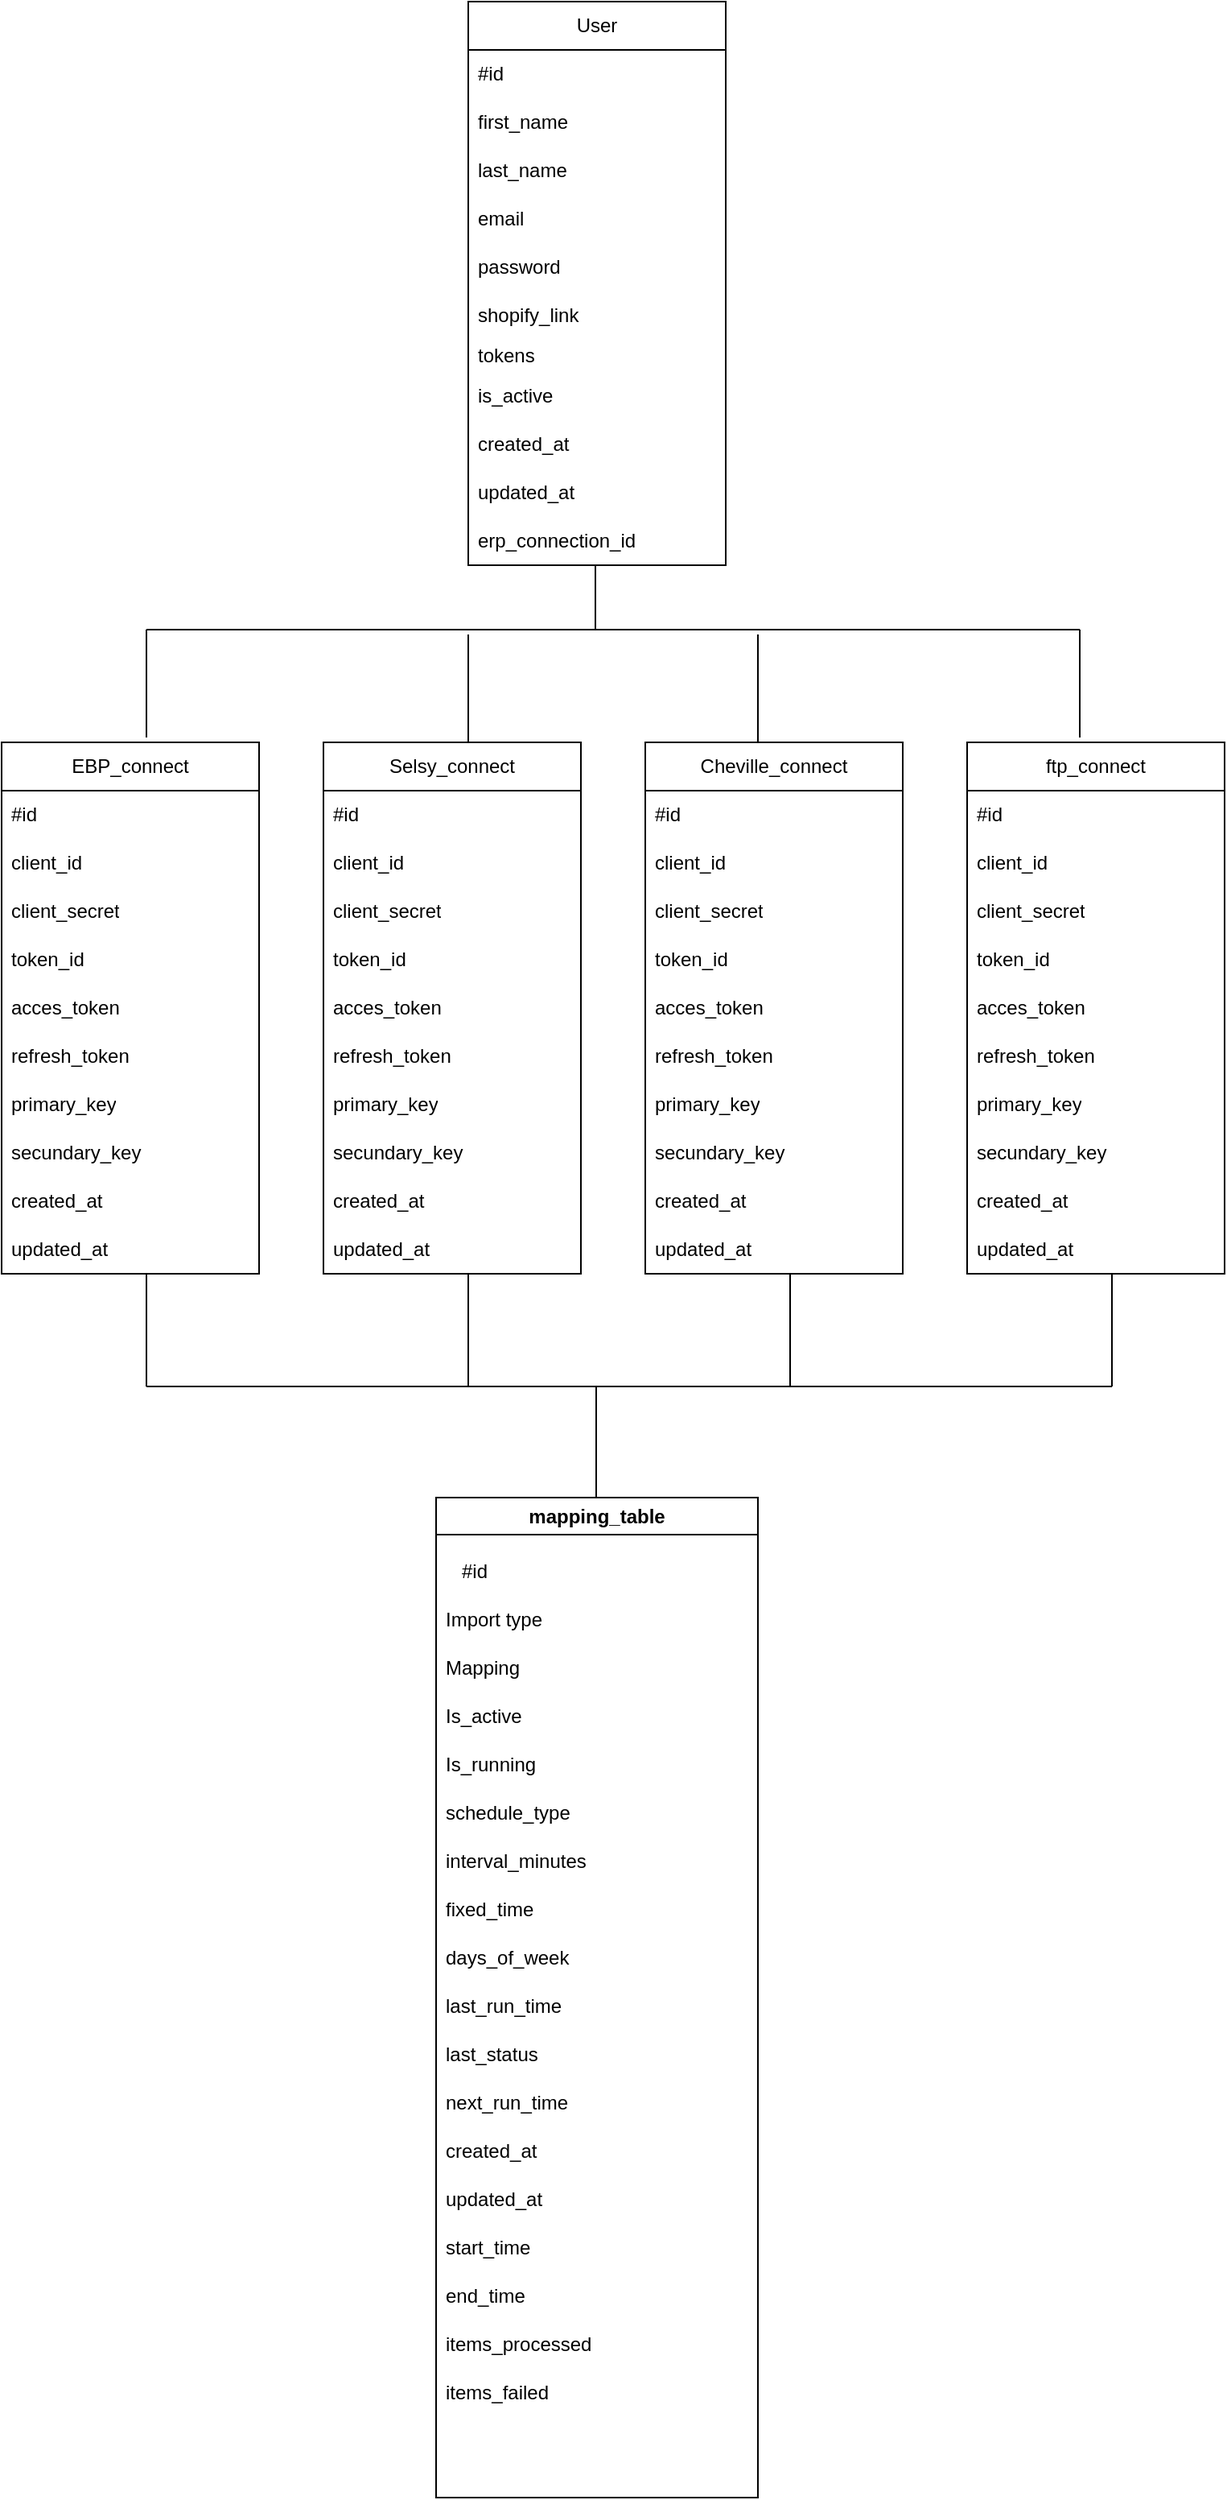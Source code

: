 <mxfile version="26.2.14">
  <diagram name="Page-1" id="ss1lOw1y7mW3iMA87c5c">
    <mxGraphModel dx="2037" dy="1111" grid="1" gridSize="10" guides="1" tooltips="1" connect="1" arrows="1" fold="1" page="1" pageScale="1" pageWidth="827" pageHeight="1169" math="0" shadow="0">
      <root>
        <mxCell id="0" />
        <mxCell id="1" parent="0" />
        <mxCell id="_ecC7StenHKU9aAwOEfm-1" value="User" style="swimlane;fontStyle=0;childLayout=stackLayout;horizontal=1;startSize=30;horizontalStack=0;resizeParent=1;resizeParentMax=0;resizeLast=0;collapsible=1;marginBottom=0;whiteSpace=wrap;html=1;" parent="1" vertex="1">
          <mxGeometry x="320" y="40" width="160" height="350" as="geometry" />
        </mxCell>
        <mxCell id="_ecC7StenHKU9aAwOEfm-2" value="#id" style="text;strokeColor=none;fillColor=none;align=left;verticalAlign=middle;spacingLeft=4;spacingRight=4;overflow=hidden;points=[[0,0.5],[1,0.5]];portConstraint=eastwest;rotatable=0;whiteSpace=wrap;html=1;" parent="_ecC7StenHKU9aAwOEfm-1" vertex="1">
          <mxGeometry y="30" width="160" height="30" as="geometry" />
        </mxCell>
        <mxCell id="_ecC7StenHKU9aAwOEfm-3" value="first_name" style="text;strokeColor=none;fillColor=none;align=left;verticalAlign=middle;spacingLeft=4;spacingRight=4;overflow=hidden;points=[[0,0.5],[1,0.5]];portConstraint=eastwest;rotatable=0;whiteSpace=wrap;html=1;" parent="_ecC7StenHKU9aAwOEfm-1" vertex="1">
          <mxGeometry y="60" width="160" height="30" as="geometry" />
        </mxCell>
        <mxCell id="_ecC7StenHKU9aAwOEfm-4" value="last_name" style="text;strokeColor=none;fillColor=none;align=left;verticalAlign=middle;spacingLeft=4;spacingRight=4;overflow=hidden;points=[[0,0.5],[1,0.5]];portConstraint=eastwest;rotatable=0;whiteSpace=wrap;html=1;" parent="_ecC7StenHKU9aAwOEfm-1" vertex="1">
          <mxGeometry y="90" width="160" height="30" as="geometry" />
        </mxCell>
        <mxCell id="_ecC7StenHKU9aAwOEfm-6" value="email" style="text;strokeColor=none;fillColor=none;align=left;verticalAlign=middle;spacingLeft=4;spacingRight=4;overflow=hidden;points=[[0,0.5],[1,0.5]];portConstraint=eastwest;rotatable=0;whiteSpace=wrap;html=1;" parent="_ecC7StenHKU9aAwOEfm-1" vertex="1">
          <mxGeometry y="120" width="160" height="30" as="geometry" />
        </mxCell>
        <mxCell id="_ecC7StenHKU9aAwOEfm-8" value="password" style="text;strokeColor=none;fillColor=none;align=left;verticalAlign=middle;spacingLeft=4;spacingRight=4;overflow=hidden;points=[[0,0.5],[1,0.5]];portConstraint=eastwest;rotatable=0;whiteSpace=wrap;html=1;" parent="_ecC7StenHKU9aAwOEfm-1" vertex="1">
          <mxGeometry y="150" width="160" height="30" as="geometry" />
        </mxCell>
        <mxCell id="_ecC7StenHKU9aAwOEfm-7" value="shopify_link" style="text;strokeColor=none;fillColor=none;align=left;verticalAlign=middle;spacingLeft=4;spacingRight=4;overflow=hidden;points=[[0,0.5],[1,0.5]];portConstraint=eastwest;rotatable=0;whiteSpace=wrap;html=1;" parent="_ecC7StenHKU9aAwOEfm-1" vertex="1">
          <mxGeometry y="180" width="160" height="30" as="geometry" />
        </mxCell>
        <mxCell id="_ecC7StenHKU9aAwOEfm-9" value="tokens" style="text;strokeColor=none;fillColor=none;align=left;verticalAlign=middle;spacingLeft=4;spacingRight=4;overflow=hidden;points=[[0,0.5],[1,0.5]];portConstraint=eastwest;rotatable=0;whiteSpace=wrap;html=1;" parent="_ecC7StenHKU9aAwOEfm-1" vertex="1">
          <mxGeometry y="210" width="160" height="20" as="geometry" />
        </mxCell>
        <mxCell id="_ecC7StenHKU9aAwOEfm-10" value="is_active" style="text;strokeColor=none;fillColor=none;align=left;verticalAlign=middle;spacingLeft=4;spacingRight=4;overflow=hidden;points=[[0,0.5],[1,0.5]];portConstraint=eastwest;rotatable=0;whiteSpace=wrap;html=1;" parent="_ecC7StenHKU9aAwOEfm-1" vertex="1">
          <mxGeometry y="230" width="160" height="30" as="geometry" />
        </mxCell>
        <mxCell id="_ecC7StenHKU9aAwOEfm-11" value="created_at" style="text;strokeColor=none;fillColor=none;align=left;verticalAlign=middle;spacingLeft=4;spacingRight=4;overflow=hidden;points=[[0,0.5],[1,0.5]];portConstraint=eastwest;rotatable=0;whiteSpace=wrap;html=1;" parent="_ecC7StenHKU9aAwOEfm-1" vertex="1">
          <mxGeometry y="260" width="160" height="30" as="geometry" />
        </mxCell>
        <mxCell id="_ecC7StenHKU9aAwOEfm-5" value="updated_at" style="text;strokeColor=none;fillColor=none;align=left;verticalAlign=middle;spacingLeft=4;spacingRight=4;overflow=hidden;points=[[0,0.5],[1,0.5]];portConstraint=eastwest;rotatable=0;whiteSpace=wrap;html=1;" parent="_ecC7StenHKU9aAwOEfm-1" vertex="1">
          <mxGeometry y="290" width="160" height="30" as="geometry" />
        </mxCell>
        <mxCell id="_ecC7StenHKU9aAwOEfm-20" value="erp_connection_id" style="text;strokeColor=none;fillColor=none;align=left;verticalAlign=middle;spacingLeft=4;spacingRight=4;overflow=hidden;points=[[0,0.5],[1,0.5]];portConstraint=eastwest;rotatable=0;whiteSpace=wrap;html=1;" parent="_ecC7StenHKU9aAwOEfm-1" vertex="1">
          <mxGeometry y="320" width="160" height="30" as="geometry" />
        </mxCell>
        <mxCell id="_ecC7StenHKU9aAwOEfm-12" value="" style="endArrow=none;html=1;rounded=0;" parent="1" edge="1">
          <mxGeometry width="50" height="50" relative="1" as="geometry">
            <mxPoint x="399" y="430" as="sourcePoint" />
            <mxPoint x="399" y="390" as="targetPoint" />
          </mxGeometry>
        </mxCell>
        <mxCell id="_ecC7StenHKU9aAwOEfm-13" value="" style="endArrow=none;html=1;rounded=0;" parent="1" edge="1">
          <mxGeometry width="50" height="50" relative="1" as="geometry">
            <mxPoint x="120" y="430" as="sourcePoint" />
            <mxPoint x="700" y="430" as="targetPoint" />
          </mxGeometry>
        </mxCell>
        <mxCell id="_ecC7StenHKU9aAwOEfm-15" value="" style="endArrow=none;html=1;rounded=0;entryX=0.488;entryY=1.1;entryDx=0;entryDy=0;entryPerimeter=0;" parent="1" edge="1">
          <mxGeometry width="50" height="50" relative="1" as="geometry">
            <mxPoint x="120" y="497" as="sourcePoint" />
            <mxPoint x="120" y="430" as="targetPoint" />
          </mxGeometry>
        </mxCell>
        <mxCell id="_ecC7StenHKU9aAwOEfm-16" value="" style="endArrow=none;html=1;rounded=0;entryX=0.488;entryY=1.1;entryDx=0;entryDy=0;entryPerimeter=0;" parent="1" edge="1">
          <mxGeometry width="50" height="50" relative="1" as="geometry">
            <mxPoint x="320" y="500" as="sourcePoint" />
            <mxPoint x="320" y="433" as="targetPoint" />
          </mxGeometry>
        </mxCell>
        <mxCell id="_ecC7StenHKU9aAwOEfm-17" value="" style="endArrow=none;html=1;rounded=0;entryX=0.488;entryY=1.1;entryDx=0;entryDy=0;entryPerimeter=0;" parent="1" edge="1">
          <mxGeometry width="50" height="50" relative="1" as="geometry">
            <mxPoint x="500" y="500" as="sourcePoint" />
            <mxPoint x="500" y="433" as="targetPoint" />
          </mxGeometry>
        </mxCell>
        <mxCell id="_ecC7StenHKU9aAwOEfm-18" value="" style="endArrow=none;html=1;rounded=0;entryX=0.488;entryY=1.1;entryDx=0;entryDy=0;entryPerimeter=0;" parent="1" edge="1">
          <mxGeometry width="50" height="50" relative="1" as="geometry">
            <mxPoint x="700" y="497" as="sourcePoint" />
            <mxPoint x="700" y="430" as="targetPoint" />
          </mxGeometry>
        </mxCell>
        <mxCell id="_ecC7StenHKU9aAwOEfm-22" value="EBP_connect" style="swimlane;fontStyle=0;childLayout=stackLayout;horizontal=1;startSize=30;horizontalStack=0;resizeParent=1;resizeParentMax=0;resizeLast=0;collapsible=1;marginBottom=0;whiteSpace=wrap;html=1;" parent="1" vertex="1">
          <mxGeometry x="30" y="500" width="160" height="330" as="geometry" />
        </mxCell>
        <mxCell id="_ecC7StenHKU9aAwOEfm-23" value="#id" style="text;strokeColor=none;fillColor=none;align=left;verticalAlign=middle;spacingLeft=4;spacingRight=4;overflow=hidden;points=[[0,0.5],[1,0.5]];portConstraint=eastwest;rotatable=0;whiteSpace=wrap;html=1;" parent="_ecC7StenHKU9aAwOEfm-22" vertex="1">
          <mxGeometry y="30" width="160" height="30" as="geometry" />
        </mxCell>
        <mxCell id="_ecC7StenHKU9aAwOEfm-24" value="client_id" style="text;strokeColor=none;fillColor=none;align=left;verticalAlign=middle;spacingLeft=4;spacingRight=4;overflow=hidden;points=[[0,0.5],[1,0.5]];portConstraint=eastwest;rotatable=0;whiteSpace=wrap;html=1;" parent="_ecC7StenHKU9aAwOEfm-22" vertex="1">
          <mxGeometry y="60" width="160" height="30" as="geometry" />
        </mxCell>
        <mxCell id="_ecC7StenHKU9aAwOEfm-25" value="client_secret" style="text;strokeColor=none;fillColor=none;align=left;verticalAlign=middle;spacingLeft=4;spacingRight=4;overflow=hidden;points=[[0,0.5],[1,0.5]];portConstraint=eastwest;rotatable=0;whiteSpace=wrap;html=1;" parent="_ecC7StenHKU9aAwOEfm-22" vertex="1">
          <mxGeometry y="90" width="160" height="30" as="geometry" />
        </mxCell>
        <mxCell id="_ecC7StenHKU9aAwOEfm-32" value="token_id" style="text;strokeColor=none;fillColor=none;align=left;verticalAlign=middle;spacingLeft=4;spacingRight=4;overflow=hidden;points=[[0,0.5],[1,0.5]];portConstraint=eastwest;rotatable=0;whiteSpace=wrap;html=1;" parent="_ecC7StenHKU9aAwOEfm-22" vertex="1">
          <mxGeometry y="120" width="160" height="30" as="geometry" />
        </mxCell>
        <mxCell id="_ecC7StenHKU9aAwOEfm-33" value="acces_token" style="text;strokeColor=none;fillColor=none;align=left;verticalAlign=middle;spacingLeft=4;spacingRight=4;overflow=hidden;points=[[0,0.5],[1,0.5]];portConstraint=eastwest;rotatable=0;whiteSpace=wrap;html=1;" parent="_ecC7StenHKU9aAwOEfm-22" vertex="1">
          <mxGeometry y="150" width="160" height="30" as="geometry" />
        </mxCell>
        <mxCell id="_ecC7StenHKU9aAwOEfm-34" value="refresh_token" style="text;strokeColor=none;fillColor=none;align=left;verticalAlign=middle;spacingLeft=4;spacingRight=4;overflow=hidden;points=[[0,0.5],[1,0.5]];portConstraint=eastwest;rotatable=0;whiteSpace=wrap;html=1;" parent="_ecC7StenHKU9aAwOEfm-22" vertex="1">
          <mxGeometry y="180" width="160" height="30" as="geometry" />
        </mxCell>
        <mxCell id="_ecC7StenHKU9aAwOEfm-35" value="primary_key" style="text;strokeColor=none;fillColor=none;align=left;verticalAlign=middle;spacingLeft=4;spacingRight=4;overflow=hidden;points=[[0,0.5],[1,0.5]];portConstraint=eastwest;rotatable=0;whiteSpace=wrap;html=1;" parent="_ecC7StenHKU9aAwOEfm-22" vertex="1">
          <mxGeometry y="210" width="160" height="30" as="geometry" />
        </mxCell>
        <mxCell id="_ecC7StenHKU9aAwOEfm-36" value="secundary_key" style="text;strokeColor=none;fillColor=none;align=left;verticalAlign=middle;spacingLeft=4;spacingRight=4;overflow=hidden;points=[[0,0.5],[1,0.5]];portConstraint=eastwest;rotatable=0;whiteSpace=wrap;html=1;" parent="_ecC7StenHKU9aAwOEfm-22" vertex="1">
          <mxGeometry y="240" width="160" height="30" as="geometry" />
        </mxCell>
        <mxCell id="_ecC7StenHKU9aAwOEfm-37" value="created_at" style="text;strokeColor=none;fillColor=none;align=left;verticalAlign=middle;spacingLeft=4;spacingRight=4;overflow=hidden;points=[[0,0.5],[1,0.5]];portConstraint=eastwest;rotatable=0;whiteSpace=wrap;html=1;" parent="_ecC7StenHKU9aAwOEfm-22" vertex="1">
          <mxGeometry y="270" width="160" height="30" as="geometry" />
        </mxCell>
        <mxCell id="_ecC7StenHKU9aAwOEfm-38" value="updated_at" style="text;strokeColor=none;fillColor=none;align=left;verticalAlign=middle;spacingLeft=4;spacingRight=4;overflow=hidden;points=[[0,0.5],[1,0.5]];portConstraint=eastwest;rotatable=0;whiteSpace=wrap;html=1;" parent="_ecC7StenHKU9aAwOEfm-22" vertex="1">
          <mxGeometry y="300" width="160" height="30" as="geometry" />
        </mxCell>
        <mxCell id="_ecC7StenHKU9aAwOEfm-39" value="Selsy_connect" style="swimlane;fontStyle=0;childLayout=stackLayout;horizontal=1;startSize=30;horizontalStack=0;resizeParent=1;resizeParentMax=0;resizeLast=0;collapsible=1;marginBottom=0;whiteSpace=wrap;html=1;" parent="1" vertex="1">
          <mxGeometry x="230" y="500" width="160" height="330" as="geometry" />
        </mxCell>
        <mxCell id="_ecC7StenHKU9aAwOEfm-40" value="#id" style="text;strokeColor=none;fillColor=none;align=left;verticalAlign=middle;spacingLeft=4;spacingRight=4;overflow=hidden;points=[[0,0.5],[1,0.5]];portConstraint=eastwest;rotatable=0;whiteSpace=wrap;html=1;" parent="_ecC7StenHKU9aAwOEfm-39" vertex="1">
          <mxGeometry y="30" width="160" height="30" as="geometry" />
        </mxCell>
        <mxCell id="_ecC7StenHKU9aAwOEfm-41" value="client_id" style="text;strokeColor=none;fillColor=none;align=left;verticalAlign=middle;spacingLeft=4;spacingRight=4;overflow=hidden;points=[[0,0.5],[1,0.5]];portConstraint=eastwest;rotatable=0;whiteSpace=wrap;html=1;" parent="_ecC7StenHKU9aAwOEfm-39" vertex="1">
          <mxGeometry y="60" width="160" height="30" as="geometry" />
        </mxCell>
        <mxCell id="_ecC7StenHKU9aAwOEfm-42" value="client_secret" style="text;strokeColor=none;fillColor=none;align=left;verticalAlign=middle;spacingLeft=4;spacingRight=4;overflow=hidden;points=[[0,0.5],[1,0.5]];portConstraint=eastwest;rotatable=0;whiteSpace=wrap;html=1;" parent="_ecC7StenHKU9aAwOEfm-39" vertex="1">
          <mxGeometry y="90" width="160" height="30" as="geometry" />
        </mxCell>
        <mxCell id="_ecC7StenHKU9aAwOEfm-43" value="token_id" style="text;strokeColor=none;fillColor=none;align=left;verticalAlign=middle;spacingLeft=4;spacingRight=4;overflow=hidden;points=[[0,0.5],[1,0.5]];portConstraint=eastwest;rotatable=0;whiteSpace=wrap;html=1;" parent="_ecC7StenHKU9aAwOEfm-39" vertex="1">
          <mxGeometry y="120" width="160" height="30" as="geometry" />
        </mxCell>
        <mxCell id="_ecC7StenHKU9aAwOEfm-44" value="acces_token" style="text;strokeColor=none;fillColor=none;align=left;verticalAlign=middle;spacingLeft=4;spacingRight=4;overflow=hidden;points=[[0,0.5],[1,0.5]];portConstraint=eastwest;rotatable=0;whiteSpace=wrap;html=1;" parent="_ecC7StenHKU9aAwOEfm-39" vertex="1">
          <mxGeometry y="150" width="160" height="30" as="geometry" />
        </mxCell>
        <mxCell id="_ecC7StenHKU9aAwOEfm-45" value="refresh_token" style="text;strokeColor=none;fillColor=none;align=left;verticalAlign=middle;spacingLeft=4;spacingRight=4;overflow=hidden;points=[[0,0.5],[1,0.5]];portConstraint=eastwest;rotatable=0;whiteSpace=wrap;html=1;" parent="_ecC7StenHKU9aAwOEfm-39" vertex="1">
          <mxGeometry y="180" width="160" height="30" as="geometry" />
        </mxCell>
        <mxCell id="_ecC7StenHKU9aAwOEfm-46" value="primary_key" style="text;strokeColor=none;fillColor=none;align=left;verticalAlign=middle;spacingLeft=4;spacingRight=4;overflow=hidden;points=[[0,0.5],[1,0.5]];portConstraint=eastwest;rotatable=0;whiteSpace=wrap;html=1;" parent="_ecC7StenHKU9aAwOEfm-39" vertex="1">
          <mxGeometry y="210" width="160" height="30" as="geometry" />
        </mxCell>
        <mxCell id="_ecC7StenHKU9aAwOEfm-47" value="secundary_key" style="text;strokeColor=none;fillColor=none;align=left;verticalAlign=middle;spacingLeft=4;spacingRight=4;overflow=hidden;points=[[0,0.5],[1,0.5]];portConstraint=eastwest;rotatable=0;whiteSpace=wrap;html=1;" parent="_ecC7StenHKU9aAwOEfm-39" vertex="1">
          <mxGeometry y="240" width="160" height="30" as="geometry" />
        </mxCell>
        <mxCell id="_ecC7StenHKU9aAwOEfm-48" value="created_at" style="text;strokeColor=none;fillColor=none;align=left;verticalAlign=middle;spacingLeft=4;spacingRight=4;overflow=hidden;points=[[0,0.5],[1,0.5]];portConstraint=eastwest;rotatable=0;whiteSpace=wrap;html=1;" parent="_ecC7StenHKU9aAwOEfm-39" vertex="1">
          <mxGeometry y="270" width="160" height="30" as="geometry" />
        </mxCell>
        <mxCell id="_ecC7StenHKU9aAwOEfm-49" value="updated_at" style="text;strokeColor=none;fillColor=none;align=left;verticalAlign=middle;spacingLeft=4;spacingRight=4;overflow=hidden;points=[[0,0.5],[1,0.5]];portConstraint=eastwest;rotatable=0;whiteSpace=wrap;html=1;" parent="_ecC7StenHKU9aAwOEfm-39" vertex="1">
          <mxGeometry y="300" width="160" height="30" as="geometry" />
        </mxCell>
        <mxCell id="AkHSXn-jd0Le4GDre9Uk-3" value="Cheville_connect" style="swimlane;fontStyle=0;childLayout=stackLayout;horizontal=1;startSize=30;horizontalStack=0;resizeParent=1;resizeParentMax=0;resizeLast=0;collapsible=1;marginBottom=0;whiteSpace=wrap;html=1;" vertex="1" parent="1">
          <mxGeometry x="430" y="500" width="160" height="330" as="geometry" />
        </mxCell>
        <mxCell id="AkHSXn-jd0Le4GDre9Uk-4" value="#id" style="text;strokeColor=none;fillColor=none;align=left;verticalAlign=middle;spacingLeft=4;spacingRight=4;overflow=hidden;points=[[0,0.5],[1,0.5]];portConstraint=eastwest;rotatable=0;whiteSpace=wrap;html=1;" vertex="1" parent="AkHSXn-jd0Le4GDre9Uk-3">
          <mxGeometry y="30" width="160" height="30" as="geometry" />
        </mxCell>
        <mxCell id="AkHSXn-jd0Le4GDre9Uk-5" value="client_id" style="text;strokeColor=none;fillColor=none;align=left;verticalAlign=middle;spacingLeft=4;spacingRight=4;overflow=hidden;points=[[0,0.5],[1,0.5]];portConstraint=eastwest;rotatable=0;whiteSpace=wrap;html=1;" vertex="1" parent="AkHSXn-jd0Le4GDre9Uk-3">
          <mxGeometry y="60" width="160" height="30" as="geometry" />
        </mxCell>
        <mxCell id="AkHSXn-jd0Le4GDre9Uk-6" value="client_secret" style="text;strokeColor=none;fillColor=none;align=left;verticalAlign=middle;spacingLeft=4;spacingRight=4;overflow=hidden;points=[[0,0.5],[1,0.5]];portConstraint=eastwest;rotatable=0;whiteSpace=wrap;html=1;" vertex="1" parent="AkHSXn-jd0Le4GDre9Uk-3">
          <mxGeometry y="90" width="160" height="30" as="geometry" />
        </mxCell>
        <mxCell id="AkHSXn-jd0Le4GDre9Uk-7" value="token_id" style="text;strokeColor=none;fillColor=none;align=left;verticalAlign=middle;spacingLeft=4;spacingRight=4;overflow=hidden;points=[[0,0.5],[1,0.5]];portConstraint=eastwest;rotatable=0;whiteSpace=wrap;html=1;" vertex="1" parent="AkHSXn-jd0Le4GDre9Uk-3">
          <mxGeometry y="120" width="160" height="30" as="geometry" />
        </mxCell>
        <mxCell id="AkHSXn-jd0Le4GDre9Uk-8" value="acces_token" style="text;strokeColor=none;fillColor=none;align=left;verticalAlign=middle;spacingLeft=4;spacingRight=4;overflow=hidden;points=[[0,0.5],[1,0.5]];portConstraint=eastwest;rotatable=0;whiteSpace=wrap;html=1;" vertex="1" parent="AkHSXn-jd0Le4GDre9Uk-3">
          <mxGeometry y="150" width="160" height="30" as="geometry" />
        </mxCell>
        <mxCell id="AkHSXn-jd0Le4GDre9Uk-9" value="refresh_token" style="text;strokeColor=none;fillColor=none;align=left;verticalAlign=middle;spacingLeft=4;spacingRight=4;overflow=hidden;points=[[0,0.5],[1,0.5]];portConstraint=eastwest;rotatable=0;whiteSpace=wrap;html=1;" vertex="1" parent="AkHSXn-jd0Le4GDre9Uk-3">
          <mxGeometry y="180" width="160" height="30" as="geometry" />
        </mxCell>
        <mxCell id="AkHSXn-jd0Le4GDre9Uk-10" value="primary_key" style="text;strokeColor=none;fillColor=none;align=left;verticalAlign=middle;spacingLeft=4;spacingRight=4;overflow=hidden;points=[[0,0.5],[1,0.5]];portConstraint=eastwest;rotatable=0;whiteSpace=wrap;html=1;" vertex="1" parent="AkHSXn-jd0Le4GDre9Uk-3">
          <mxGeometry y="210" width="160" height="30" as="geometry" />
        </mxCell>
        <mxCell id="AkHSXn-jd0Le4GDre9Uk-11" value="secundary_key" style="text;strokeColor=none;fillColor=none;align=left;verticalAlign=middle;spacingLeft=4;spacingRight=4;overflow=hidden;points=[[0,0.5],[1,0.5]];portConstraint=eastwest;rotatable=0;whiteSpace=wrap;html=1;" vertex="1" parent="AkHSXn-jd0Le4GDre9Uk-3">
          <mxGeometry y="240" width="160" height="30" as="geometry" />
        </mxCell>
        <mxCell id="AkHSXn-jd0Le4GDre9Uk-12" value="created_at" style="text;strokeColor=none;fillColor=none;align=left;verticalAlign=middle;spacingLeft=4;spacingRight=4;overflow=hidden;points=[[0,0.5],[1,0.5]];portConstraint=eastwest;rotatable=0;whiteSpace=wrap;html=1;" vertex="1" parent="AkHSXn-jd0Le4GDre9Uk-3">
          <mxGeometry y="270" width="160" height="30" as="geometry" />
        </mxCell>
        <mxCell id="AkHSXn-jd0Le4GDre9Uk-13" value="updated_at" style="text;strokeColor=none;fillColor=none;align=left;verticalAlign=middle;spacingLeft=4;spacingRight=4;overflow=hidden;points=[[0,0.5],[1,0.5]];portConstraint=eastwest;rotatable=0;whiteSpace=wrap;html=1;" vertex="1" parent="AkHSXn-jd0Le4GDre9Uk-3">
          <mxGeometry y="300" width="160" height="30" as="geometry" />
        </mxCell>
        <mxCell id="AkHSXn-jd0Le4GDre9Uk-25" value="ftp_connect" style="swimlane;fontStyle=0;childLayout=stackLayout;horizontal=1;startSize=30;horizontalStack=0;resizeParent=1;resizeParentMax=0;resizeLast=0;collapsible=1;marginBottom=0;whiteSpace=wrap;html=1;" vertex="1" parent="1">
          <mxGeometry x="630" y="500" width="160" height="330" as="geometry" />
        </mxCell>
        <mxCell id="AkHSXn-jd0Le4GDre9Uk-26" value="#id" style="text;strokeColor=none;fillColor=none;align=left;verticalAlign=middle;spacingLeft=4;spacingRight=4;overflow=hidden;points=[[0,0.5],[1,0.5]];portConstraint=eastwest;rotatable=0;whiteSpace=wrap;html=1;" vertex="1" parent="AkHSXn-jd0Le4GDre9Uk-25">
          <mxGeometry y="30" width="160" height="30" as="geometry" />
        </mxCell>
        <mxCell id="AkHSXn-jd0Le4GDre9Uk-27" value="client_id" style="text;strokeColor=none;fillColor=none;align=left;verticalAlign=middle;spacingLeft=4;spacingRight=4;overflow=hidden;points=[[0,0.5],[1,0.5]];portConstraint=eastwest;rotatable=0;whiteSpace=wrap;html=1;" vertex="1" parent="AkHSXn-jd0Le4GDre9Uk-25">
          <mxGeometry y="60" width="160" height="30" as="geometry" />
        </mxCell>
        <mxCell id="AkHSXn-jd0Le4GDre9Uk-28" value="client_secret" style="text;strokeColor=none;fillColor=none;align=left;verticalAlign=middle;spacingLeft=4;spacingRight=4;overflow=hidden;points=[[0,0.5],[1,0.5]];portConstraint=eastwest;rotatable=0;whiteSpace=wrap;html=1;" vertex="1" parent="AkHSXn-jd0Le4GDre9Uk-25">
          <mxGeometry y="90" width="160" height="30" as="geometry" />
        </mxCell>
        <mxCell id="AkHSXn-jd0Le4GDre9Uk-29" value="token_id" style="text;strokeColor=none;fillColor=none;align=left;verticalAlign=middle;spacingLeft=4;spacingRight=4;overflow=hidden;points=[[0,0.5],[1,0.5]];portConstraint=eastwest;rotatable=0;whiteSpace=wrap;html=1;" vertex="1" parent="AkHSXn-jd0Le4GDre9Uk-25">
          <mxGeometry y="120" width="160" height="30" as="geometry" />
        </mxCell>
        <mxCell id="AkHSXn-jd0Le4GDre9Uk-30" value="acces_token" style="text;strokeColor=none;fillColor=none;align=left;verticalAlign=middle;spacingLeft=4;spacingRight=4;overflow=hidden;points=[[0,0.5],[1,0.5]];portConstraint=eastwest;rotatable=0;whiteSpace=wrap;html=1;" vertex="1" parent="AkHSXn-jd0Le4GDre9Uk-25">
          <mxGeometry y="150" width="160" height="30" as="geometry" />
        </mxCell>
        <mxCell id="AkHSXn-jd0Le4GDre9Uk-31" value="refresh_token" style="text;strokeColor=none;fillColor=none;align=left;verticalAlign=middle;spacingLeft=4;spacingRight=4;overflow=hidden;points=[[0,0.5],[1,0.5]];portConstraint=eastwest;rotatable=0;whiteSpace=wrap;html=1;" vertex="1" parent="AkHSXn-jd0Le4GDre9Uk-25">
          <mxGeometry y="180" width="160" height="30" as="geometry" />
        </mxCell>
        <mxCell id="AkHSXn-jd0Le4GDre9Uk-32" value="primary_key" style="text;strokeColor=none;fillColor=none;align=left;verticalAlign=middle;spacingLeft=4;spacingRight=4;overflow=hidden;points=[[0,0.5],[1,0.5]];portConstraint=eastwest;rotatable=0;whiteSpace=wrap;html=1;" vertex="1" parent="AkHSXn-jd0Le4GDre9Uk-25">
          <mxGeometry y="210" width="160" height="30" as="geometry" />
        </mxCell>
        <mxCell id="AkHSXn-jd0Le4GDre9Uk-33" value="secundary_key" style="text;strokeColor=none;fillColor=none;align=left;verticalAlign=middle;spacingLeft=4;spacingRight=4;overflow=hidden;points=[[0,0.5],[1,0.5]];portConstraint=eastwest;rotatable=0;whiteSpace=wrap;html=1;" vertex="1" parent="AkHSXn-jd0Le4GDre9Uk-25">
          <mxGeometry y="240" width="160" height="30" as="geometry" />
        </mxCell>
        <mxCell id="AkHSXn-jd0Le4GDre9Uk-34" value="created_at" style="text;strokeColor=none;fillColor=none;align=left;verticalAlign=middle;spacingLeft=4;spacingRight=4;overflow=hidden;points=[[0,0.5],[1,0.5]];portConstraint=eastwest;rotatable=0;whiteSpace=wrap;html=1;" vertex="1" parent="AkHSXn-jd0Le4GDre9Uk-25">
          <mxGeometry y="270" width="160" height="30" as="geometry" />
        </mxCell>
        <mxCell id="AkHSXn-jd0Le4GDre9Uk-35" value="updated_at" style="text;strokeColor=none;fillColor=none;align=left;verticalAlign=middle;spacingLeft=4;spacingRight=4;overflow=hidden;points=[[0,0.5],[1,0.5]];portConstraint=eastwest;rotatable=0;whiteSpace=wrap;html=1;" vertex="1" parent="AkHSXn-jd0Le4GDre9Uk-25">
          <mxGeometry y="300" width="160" height="30" as="geometry" />
        </mxCell>
        <mxCell id="AkHSXn-jd0Le4GDre9Uk-36" value="" style="endArrow=none;html=1;rounded=0;" edge="1" parent="1">
          <mxGeometry width="50" height="50" relative="1" as="geometry">
            <mxPoint x="120" y="900" as="sourcePoint" />
            <mxPoint x="120" y="830" as="targetPoint" />
          </mxGeometry>
        </mxCell>
        <mxCell id="AkHSXn-jd0Le4GDre9Uk-37" value="" style="endArrow=none;html=1;rounded=0;" edge="1" parent="1">
          <mxGeometry width="50" height="50" relative="1" as="geometry">
            <mxPoint x="320" y="900" as="sourcePoint" />
            <mxPoint x="320" y="830" as="targetPoint" />
          </mxGeometry>
        </mxCell>
        <mxCell id="AkHSXn-jd0Le4GDre9Uk-38" value="" style="endArrow=none;html=1;rounded=0;" edge="1" parent="1">
          <mxGeometry width="50" height="50" relative="1" as="geometry">
            <mxPoint x="520" y="900" as="sourcePoint" />
            <mxPoint x="520" y="830" as="targetPoint" />
          </mxGeometry>
        </mxCell>
        <mxCell id="AkHSXn-jd0Le4GDre9Uk-39" value="" style="endArrow=none;html=1;rounded=0;" edge="1" parent="1">
          <mxGeometry width="50" height="50" relative="1" as="geometry">
            <mxPoint x="720" y="900" as="sourcePoint" />
            <mxPoint x="720" y="830" as="targetPoint" />
          </mxGeometry>
        </mxCell>
        <mxCell id="AkHSXn-jd0Le4GDre9Uk-40" value="" style="endArrow=none;html=1;rounded=0;" edge="1" parent="1">
          <mxGeometry width="50" height="50" relative="1" as="geometry">
            <mxPoint x="720" y="900" as="sourcePoint" />
            <mxPoint x="120" y="900" as="targetPoint" />
          </mxGeometry>
        </mxCell>
        <mxCell id="AkHSXn-jd0Le4GDre9Uk-41" value="" style="endArrow=none;html=1;rounded=0;" edge="1" parent="1">
          <mxGeometry width="50" height="50" relative="1" as="geometry">
            <mxPoint x="399.5" y="970" as="sourcePoint" />
            <mxPoint x="399.5" y="900" as="targetPoint" />
          </mxGeometry>
        </mxCell>
        <mxCell id="AkHSXn-jd0Le4GDre9Uk-42" value="&lt;div&gt;mapping_table&lt;/div&gt;" style="swimlane;whiteSpace=wrap;html=1;" vertex="1" parent="1">
          <mxGeometry x="300" y="969" width="200" height="621" as="geometry" />
        </mxCell>
        <mxCell id="AkHSXn-jd0Le4GDre9Uk-46" value="Import type" style="text;strokeColor=none;fillColor=none;align=left;verticalAlign=middle;spacingLeft=4;spacingRight=4;overflow=hidden;points=[[0,0.5],[1,0.5]];portConstraint=eastwest;rotatable=0;whiteSpace=wrap;html=1;" vertex="1" parent="AkHSXn-jd0Le4GDre9Uk-42">
          <mxGeometry y="61" width="200" height="30" as="geometry" />
        </mxCell>
        <mxCell id="AkHSXn-jd0Le4GDre9Uk-48" value="&lt;div&gt;Mapping&lt;/div&gt;" style="text;strokeColor=none;fillColor=none;align=left;verticalAlign=middle;spacingLeft=4;spacingRight=4;overflow=hidden;points=[[0,0.5],[1,0.5]];portConstraint=eastwest;rotatable=0;whiteSpace=wrap;html=1;" vertex="1" parent="AkHSXn-jd0Le4GDre9Uk-42">
          <mxGeometry y="91" width="200" height="30" as="geometry" />
        </mxCell>
        <mxCell id="AkHSXn-jd0Le4GDre9Uk-49" value="&lt;div&gt;Is_active&lt;/div&gt;" style="text;strokeColor=none;fillColor=none;align=left;verticalAlign=middle;spacingLeft=4;spacingRight=4;overflow=hidden;points=[[0,0.5],[1,0.5]];portConstraint=eastwest;rotatable=0;whiteSpace=wrap;html=1;" vertex="1" parent="AkHSXn-jd0Le4GDre9Uk-42">
          <mxGeometry y="121" width="200" height="30" as="geometry" />
        </mxCell>
        <mxCell id="AkHSXn-jd0Le4GDre9Uk-50" value="&lt;div&gt;Is_running&lt;/div&gt;" style="text;strokeColor=none;fillColor=none;align=left;verticalAlign=middle;spacingLeft=4;spacingRight=4;overflow=hidden;points=[[0,0.5],[1,0.5]];portConstraint=eastwest;rotatable=0;whiteSpace=wrap;html=1;" vertex="1" parent="AkHSXn-jd0Le4GDre9Uk-42">
          <mxGeometry y="151" width="200" height="30" as="geometry" />
        </mxCell>
        <mxCell id="AkHSXn-jd0Le4GDre9Uk-51" value="schedule_type" style="text;strokeColor=none;fillColor=none;align=left;verticalAlign=middle;spacingLeft=4;spacingRight=4;overflow=hidden;points=[[0,0.5],[1,0.5]];portConstraint=eastwest;rotatable=0;whiteSpace=wrap;html=1;" vertex="1" parent="AkHSXn-jd0Le4GDre9Uk-42">
          <mxGeometry y="181" width="200" height="30" as="geometry" />
        </mxCell>
        <mxCell id="AkHSXn-jd0Le4GDre9Uk-52" value="interval_minutes" style="text;strokeColor=none;fillColor=none;align=left;verticalAlign=middle;spacingLeft=4;spacingRight=4;overflow=hidden;points=[[0,0.5],[1,0.5]];portConstraint=eastwest;rotatable=0;whiteSpace=wrap;html=1;" vertex="1" parent="AkHSXn-jd0Le4GDre9Uk-42">
          <mxGeometry y="211" width="200" height="30" as="geometry" />
        </mxCell>
        <mxCell id="AkHSXn-jd0Le4GDre9Uk-53" value="fixed_time" style="text;strokeColor=none;fillColor=none;align=left;verticalAlign=middle;spacingLeft=4;spacingRight=4;overflow=hidden;points=[[0,0.5],[1,0.5]];portConstraint=eastwest;rotatable=0;whiteSpace=wrap;html=1;" vertex="1" parent="AkHSXn-jd0Le4GDre9Uk-42">
          <mxGeometry y="241" width="200" height="30" as="geometry" />
        </mxCell>
        <mxCell id="AkHSXn-jd0Le4GDre9Uk-54" value="days_of_week" style="text;strokeColor=none;fillColor=none;align=left;verticalAlign=middle;spacingLeft=4;spacingRight=4;overflow=hidden;points=[[0,0.5],[1,0.5]];portConstraint=eastwest;rotatable=0;whiteSpace=wrap;html=1;" vertex="1" parent="AkHSXn-jd0Le4GDre9Uk-42">
          <mxGeometry y="271" width="200" height="30" as="geometry" />
        </mxCell>
        <mxCell id="AkHSXn-jd0Le4GDre9Uk-55" value="last_run_time" style="text;strokeColor=none;fillColor=none;align=left;verticalAlign=middle;spacingLeft=4;spacingRight=4;overflow=hidden;points=[[0,0.5],[1,0.5]];portConstraint=eastwest;rotatable=0;whiteSpace=wrap;html=1;" vertex="1" parent="AkHSXn-jd0Le4GDre9Uk-42">
          <mxGeometry y="301" width="200" height="30" as="geometry" />
        </mxCell>
        <mxCell id="AkHSXn-jd0Le4GDre9Uk-56" value="last_status" style="text;strokeColor=none;fillColor=none;align=left;verticalAlign=middle;spacingLeft=4;spacingRight=4;overflow=hidden;points=[[0,0.5],[1,0.5]];portConstraint=eastwest;rotatable=0;whiteSpace=wrap;html=1;" vertex="1" parent="AkHSXn-jd0Le4GDre9Uk-42">
          <mxGeometry y="331" width="200" height="30" as="geometry" />
        </mxCell>
        <mxCell id="AkHSXn-jd0Le4GDre9Uk-57" value="next_run_time" style="text;strokeColor=none;fillColor=none;align=left;verticalAlign=middle;spacingLeft=4;spacingRight=4;overflow=hidden;points=[[0,0.5],[1,0.5]];portConstraint=eastwest;rotatable=0;whiteSpace=wrap;html=1;" vertex="1" parent="AkHSXn-jd0Le4GDre9Uk-42">
          <mxGeometry y="361" width="200" height="30" as="geometry" />
        </mxCell>
        <mxCell id="AkHSXn-jd0Le4GDre9Uk-58" value="created_at" style="text;strokeColor=none;fillColor=none;align=left;verticalAlign=middle;spacingLeft=4;spacingRight=4;overflow=hidden;points=[[0,0.5],[1,0.5]];portConstraint=eastwest;rotatable=0;whiteSpace=wrap;html=1;" vertex="1" parent="AkHSXn-jd0Le4GDre9Uk-42">
          <mxGeometry y="391" width="200" height="30" as="geometry" />
        </mxCell>
        <mxCell id="AkHSXn-jd0Le4GDre9Uk-59" value="updated_at" style="text;strokeColor=none;fillColor=none;align=left;verticalAlign=middle;spacingLeft=4;spacingRight=4;overflow=hidden;points=[[0,0.5],[1,0.5]];portConstraint=eastwest;rotatable=0;whiteSpace=wrap;html=1;" vertex="1" parent="AkHSXn-jd0Le4GDre9Uk-42">
          <mxGeometry y="421" width="200" height="30" as="geometry" />
        </mxCell>
        <mxCell id="AkHSXn-jd0Le4GDre9Uk-60" value="start_time" style="text;strokeColor=none;fillColor=none;align=left;verticalAlign=middle;spacingLeft=4;spacingRight=4;overflow=hidden;points=[[0,0.5],[1,0.5]];portConstraint=eastwest;rotatable=0;whiteSpace=wrap;html=1;" vertex="1" parent="AkHSXn-jd0Le4GDre9Uk-42">
          <mxGeometry y="451" width="200" height="30" as="geometry" />
        </mxCell>
        <mxCell id="AkHSXn-jd0Le4GDre9Uk-61" value="end_time" style="text;strokeColor=none;fillColor=none;align=left;verticalAlign=middle;spacingLeft=4;spacingRight=4;overflow=hidden;points=[[0,0.5],[1,0.5]];portConstraint=eastwest;rotatable=0;whiteSpace=wrap;html=1;" vertex="1" parent="AkHSXn-jd0Le4GDre9Uk-42">
          <mxGeometry y="481" width="200" height="30" as="geometry" />
        </mxCell>
        <mxCell id="AkHSXn-jd0Le4GDre9Uk-62" value="items_processed" style="text;strokeColor=none;fillColor=none;align=left;verticalAlign=middle;spacingLeft=4;spacingRight=4;overflow=hidden;points=[[0,0.5],[1,0.5]];portConstraint=eastwest;rotatable=0;whiteSpace=wrap;html=1;" vertex="1" parent="AkHSXn-jd0Le4GDre9Uk-42">
          <mxGeometry y="511" width="200" height="30" as="geometry" />
        </mxCell>
        <mxCell id="AkHSXn-jd0Le4GDre9Uk-63" value="items_failed" style="text;strokeColor=none;fillColor=none;align=left;verticalAlign=middle;spacingLeft=4;spacingRight=4;overflow=hidden;points=[[0,0.5],[1,0.5]];portConstraint=eastwest;rotatable=0;whiteSpace=wrap;html=1;" vertex="1" parent="AkHSXn-jd0Le4GDre9Uk-42">
          <mxGeometry y="541" width="200" height="30" as="geometry" />
        </mxCell>
        <mxCell id="AkHSXn-jd0Le4GDre9Uk-47" value="#id" style="text;strokeColor=none;fillColor=none;align=left;verticalAlign=middle;spacingLeft=4;spacingRight=4;overflow=hidden;points=[[0,0.5],[1,0.5]];portConstraint=eastwest;rotatable=0;whiteSpace=wrap;html=1;" vertex="1" parent="1">
          <mxGeometry x="310" y="1000" width="200" height="30" as="geometry" />
        </mxCell>
      </root>
    </mxGraphModel>
  </diagram>
</mxfile>
